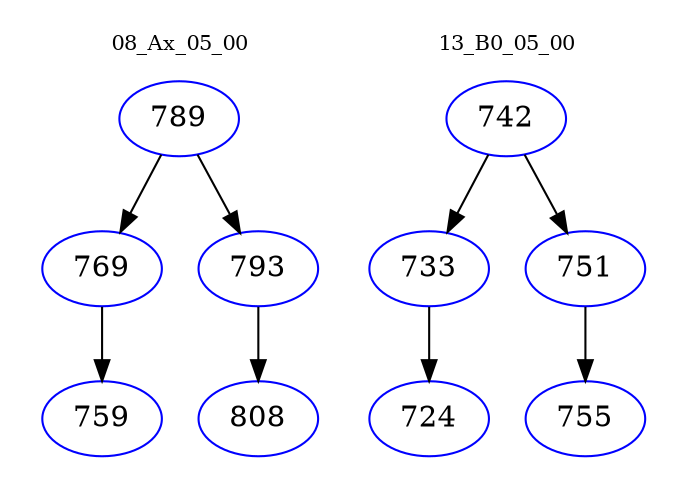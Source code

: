digraph{
subgraph cluster_0 {
color = white
label = "08_Ax_05_00";
fontsize=10;
T0_789 [label="789", color="blue"]
T0_789 -> T0_769 [color="black"]
T0_769 [label="769", color="blue"]
T0_769 -> T0_759 [color="black"]
T0_759 [label="759", color="blue"]
T0_789 -> T0_793 [color="black"]
T0_793 [label="793", color="blue"]
T0_793 -> T0_808 [color="black"]
T0_808 [label="808", color="blue"]
}
subgraph cluster_1 {
color = white
label = "13_B0_05_00";
fontsize=10;
T1_742 [label="742", color="blue"]
T1_742 -> T1_733 [color="black"]
T1_733 [label="733", color="blue"]
T1_733 -> T1_724 [color="black"]
T1_724 [label="724", color="blue"]
T1_742 -> T1_751 [color="black"]
T1_751 [label="751", color="blue"]
T1_751 -> T1_755 [color="black"]
T1_755 [label="755", color="blue"]
}
}
